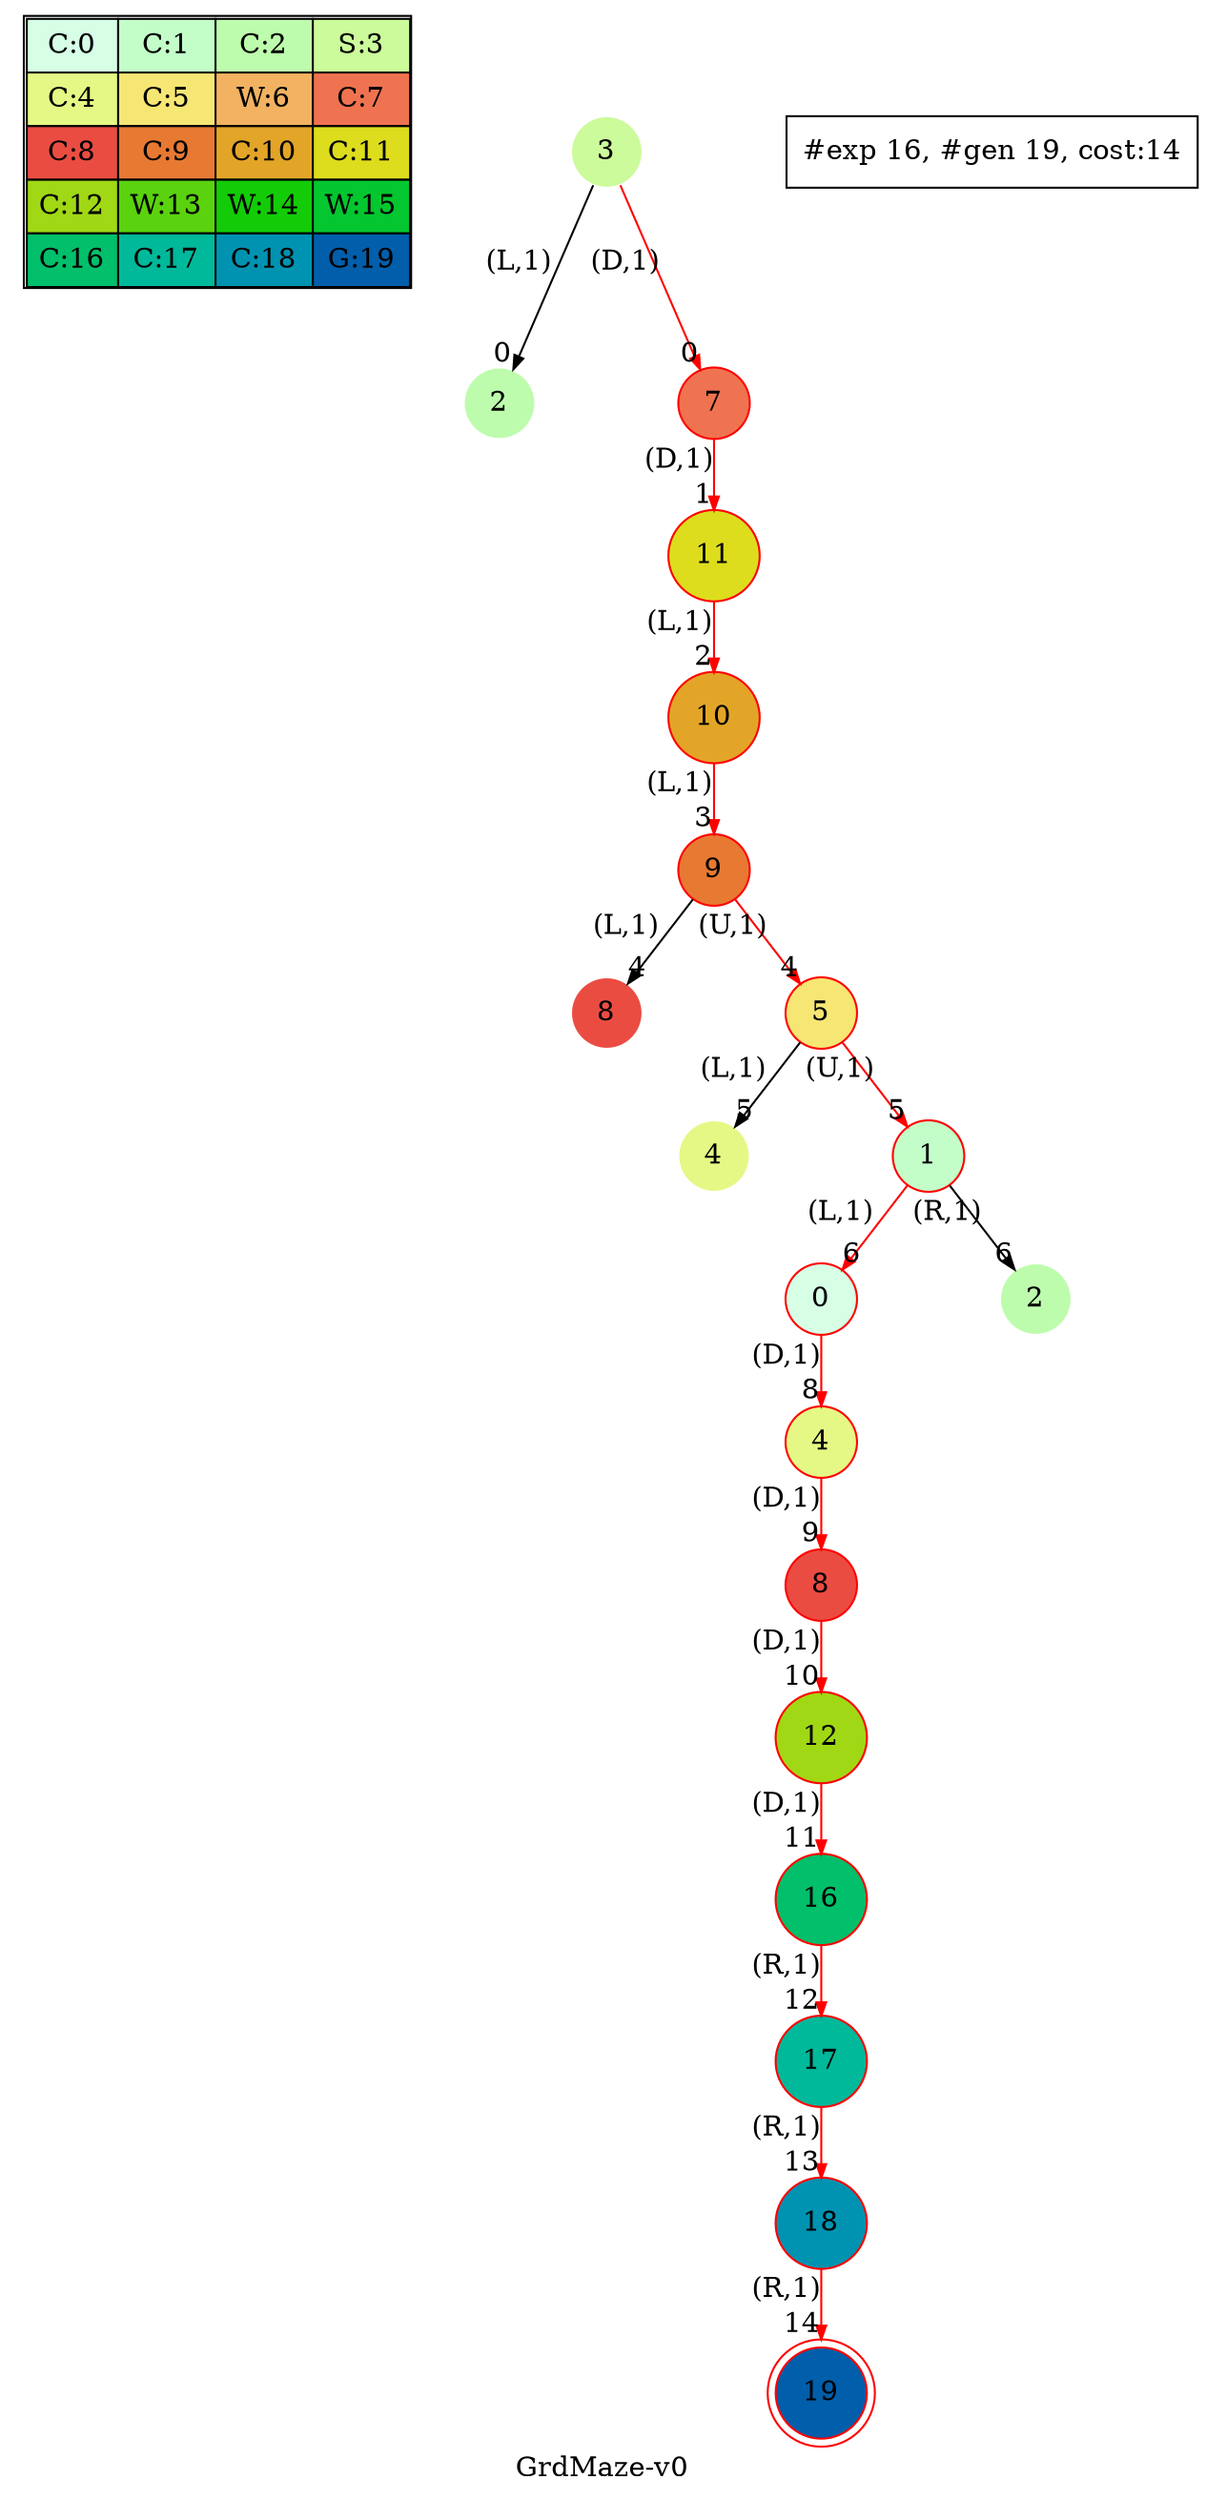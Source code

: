 digraph GrdMaze { label="GrdMaze-v0"
subgraph MAP {label=Map;map [shape=plaintext label=<<table border="1" cellpadding="5" cellspacing="0" cellborder="1"><tr><td bgcolor="0.39803922 0.15947579 0.99679532 1.        ">C:0</td><td bgcolor="0.35098039 0.23194764 0.99315867 1.        ">C:1</td><td bgcolor="0.29607843 0.31486959 0.98720184 1.        ">C:2</td><td bgcolor="0.24901961 0.38410575 0.98063477 1.        ">S:3</td></tr><tr><td bgcolor="0.19411765 0.46220388 0.97128103 1.        ">C:4</td><td bgcolor="0.14705882 0.52643216 0.96182564 1.        ">C:5</td><td bgcolor="0.09215686 0.59770746 0.94913494 1.        ">W:6</td><td bgcolor="0.0372549  0.66454018 0.93467977 1.        ">C:7</td></tr><tr><td bgcolor="0.00980392 0.71791192 0.92090552 1.        ">C:8</td><td bgcolor="0.06470588 0.77520398 0.9032472  1.        ">C:9</td><td bgcolor="0.11176471 0.81974048 0.88677369 1.        ">C:10</td><td bgcolor="0.16666667 0.8660254  0.8660254  1.        ">C:11</td></tr><tr><td bgcolor="0.21372549 0.9005867  0.84695821 1.        ">C:12</td><td bgcolor="0.26862745 0.93467977 0.82325295 1.        ">W:13</td><td bgcolor="0.32352941 0.96182564 0.79801723 1.        ">W:14</td><td bgcolor="0.37058824 0.97940977 0.77520398 1.        ">W:15</td></tr><tr><td bgcolor="0.4254902  0.99315867 0.74725253 1.        ">C:16</td><td bgcolor="0.47254902 0.99907048 0.72218645 1.        ">C:17</td><td bgcolor="0.52745098 0.99907048 0.69169844 1.        ">C:18</td><td bgcolor="0.5745098  0.99315867 0.66454018 1.        ">G:19</td></tr></table>>]} 
nodesep=1 ranksep=0.5 node [shape=circle] edge [arrowsize=0.7] 
"0_3" [label=3 style=filled color=white  fillcolor="0.24901961 0.38410575 0.98063477 1.        "]; 
"0_3.2-0" [label=2 style=filled color=white  fillcolor="0.29607843 0.31486959 0.98720184 1.        "];  "0_3" -> "0_3.2-0" [xlabel="(L,1)" headlabel=0]; 
"0_3.7-3" [label=7 style=filled color=white  fillcolor="0.0372549  0.66454018 0.93467977 1.        "color=red ];   "0_3" -> "0_3.7-3" [xlabel="(D,1)" headlabel=0color=red ];  
"0_3.7.11-3" [label=11 style=filled color=white  fillcolor="0.16666667 0.8660254  0.8660254  1.        "color=red ];   "0_3.7-3" -> "0_3.7.11-3" [xlabel="(D,1)" headlabel=1color=red ];  
"0_3.7.11.10-0" [label=10 style=filled color=white  fillcolor="0.11176471 0.81974048 0.88677369 1.        "color=red ];   "0_3.7.11-3" -> "0_3.7.11.10-0" [xlabel="(L,1)" headlabel=2color=red ];  
"0_3.7.11.10.9-0" [label=9 style=filled color=white  fillcolor="0.06470588 0.77520398 0.9032472  1.        "color=red ];   "0_3.7.11.10-0" -> "0_3.7.11.10.9-0" [xlabel="(L,1)" headlabel=3color=red ];  
"0_3.7.11.10.9.8-0" [label=8 style=filled color=white  fillcolor="0.00980392 0.71791192 0.92090552 1.        "];  "0_3.7.11.10.9-0" -> "0_3.7.11.10.9.8-0" [xlabel="(L,1)" headlabel=4]; 
"0_3.7.11.10.9.5-2" [label=5 style=filled color=white  fillcolor="0.14705882 0.52643216 0.96182564 1.        "color=red ];   "0_3.7.11.10.9-0" -> "0_3.7.11.10.9.5-2" [xlabel="(U,1)" headlabel=4color=red ];  
"0_3.7.11.10.9.5.4-0" [label=4 style=filled color=white  fillcolor="0.19411765 0.46220388 0.97128103 1.        "];  "0_3.7.11.10.9.5-2" -> "0_3.7.11.10.9.5.4-0" [xlabel="(L,1)" headlabel=5]; 
"0_3.7.11.10.9.5.1-2" [label=1 style=filled color=white  fillcolor="0.35098039 0.23194764 0.99315867 1.        "color=red ];   "0_3.7.11.10.9.5-2" -> "0_3.7.11.10.9.5.1-2" [xlabel="(U,1)" headlabel=5color=red ];  
"0_3.7.11.10.9.5.1.0-0" [label=0 style=filled color=white  fillcolor="0.39803922 0.15947579 0.99679532 1.        "color=red ];   "0_3.7.11.10.9.5.1-2" -> "0_3.7.11.10.9.5.1.0-0" [xlabel="(L,1)" headlabel=6color=red ];  
"0_3.7.11.10.9.5.1.2-1" [label=2 style=filled color=white  fillcolor="0.29607843 0.31486959 0.98720184 1.        "];  "0_3.7.11.10.9.5.1-2" -> "0_3.7.11.10.9.5.1.2-1" [xlabel="(R,1)" headlabel=6]; 
"0_3.7.11.10.9.5.1.0.4-3" [label=4 style=filled color=white  fillcolor="0.19411765 0.46220388 0.97128103 1.        "color=red ];   "0_3.7.11.10.9.5.1.0-0" -> "0_3.7.11.10.9.5.1.0.4-3" [xlabel="(D,1)" headlabel=8color=red ];  
"0_3.7.11.10.9.5.1.0.4.8-3" [label=8 style=filled color=white  fillcolor="0.00980392 0.71791192 0.92090552 1.        "color=red ];   "0_3.7.11.10.9.5.1.0.4-3" -> "0_3.7.11.10.9.5.1.0.4.8-3" [xlabel="(D,1)" headlabel=9color=red ];  
"0_3.7.11.10.9.5.1.0.4.8.12-3" [label=12 style=filled color=white  fillcolor="0.21372549 0.9005867  0.84695821 1.        "color=red ];   "0_3.7.11.10.9.5.1.0.4.8-3" -> "0_3.7.11.10.9.5.1.0.4.8.12-3" [xlabel="(D,1)" headlabel=10color=red ];  
"0_3.7.11.10.9.5.1.0.4.8.12.16-3" [label=16 style=filled color=white  fillcolor="0.4254902  0.99315867 0.74725253 1.        "color=red ];   "0_3.7.11.10.9.5.1.0.4.8.12-3" -> "0_3.7.11.10.9.5.1.0.4.8.12.16-3" [xlabel="(D,1)" headlabel=11color=red ];  
"0_3.7.11.10.9.5.1.0.4.8.12.16.17-1" [label=17 style=filled color=white  fillcolor="0.47254902 0.99907048 0.72218645 1.        "color=red ];   "0_3.7.11.10.9.5.1.0.4.8.12.16-3" -> "0_3.7.11.10.9.5.1.0.4.8.12.16.17-1" [xlabel="(R,1)" headlabel=12color=red ];  
"0_3.7.11.10.9.5.1.0.4.8.12.16.17.18-1" [label=18 style=filled color=white  fillcolor="0.52745098 0.99907048 0.69169844 1.        "color=red ];   "0_3.7.11.10.9.5.1.0.4.8.12.16.17-1" -> "0_3.7.11.10.9.5.1.0.4.8.12.16.17.18-1" [xlabel="(R,1)" headlabel=13color=red ];  
"0_3.7.11.10.9.5.1.0.4.8.12.16.17.18.19-1" [label=19 style=filled color=red peripheries=2 fillcolor="0.5745098  0.99315867 0.66454018 1.        "color=red ];   "0_3.7.11.10.9.5.1.0.4.8.12.16.17.18-1" -> "0_3.7.11.10.9.5.1.0.4.8.12.16.17.18.19-1" [xlabel="(R,1)" headlabel=14color=red ];  
 "#exp 16, #gen 19, cost:14" [ shape=box ];
}

